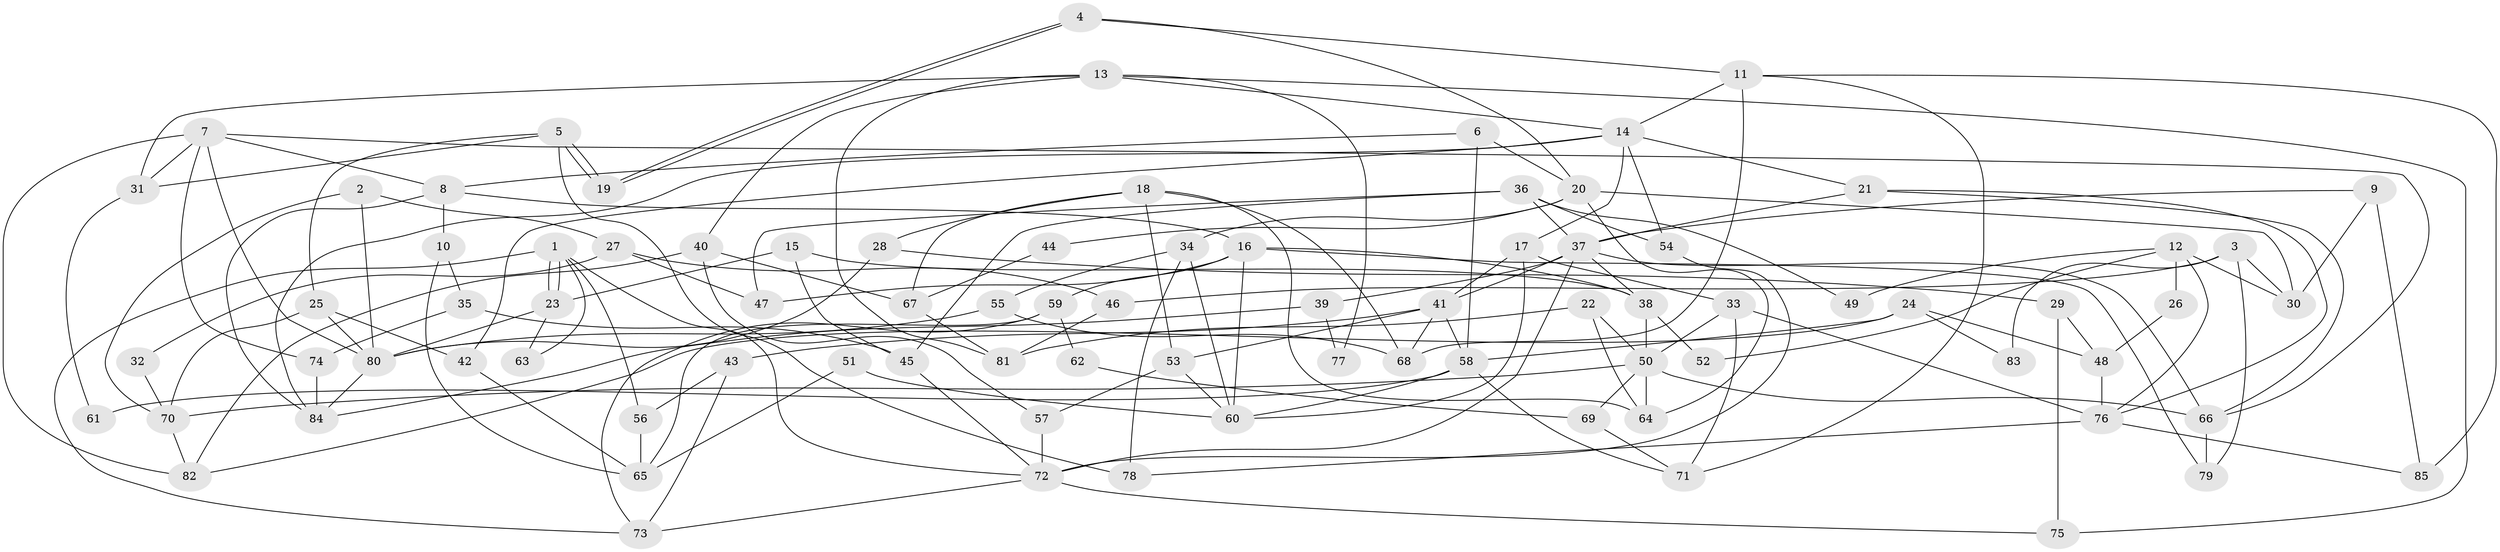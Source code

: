 // coarse degree distribution, {10: 0.046511627906976744, 3: 0.13953488372093023, 8: 0.11627906976744186, 4: 0.23255813953488372, 9: 0.046511627906976744, 5: 0.20930232558139536, 6: 0.11627906976744186, 7: 0.06976744186046512, 2: 0.023255813953488372}
// Generated by graph-tools (version 1.1) at 2025/37/03/04/25 23:37:12]
// undirected, 85 vertices, 170 edges
graph export_dot {
  node [color=gray90,style=filled];
  1;
  2;
  3;
  4;
  5;
  6;
  7;
  8;
  9;
  10;
  11;
  12;
  13;
  14;
  15;
  16;
  17;
  18;
  19;
  20;
  21;
  22;
  23;
  24;
  25;
  26;
  27;
  28;
  29;
  30;
  31;
  32;
  33;
  34;
  35;
  36;
  37;
  38;
  39;
  40;
  41;
  42;
  43;
  44;
  45;
  46;
  47;
  48;
  49;
  50;
  51;
  52;
  53;
  54;
  55;
  56;
  57;
  58;
  59;
  60;
  61;
  62;
  63;
  64;
  65;
  66;
  67;
  68;
  69;
  70;
  71;
  72;
  73;
  74;
  75;
  76;
  77;
  78;
  79;
  80;
  81;
  82;
  83;
  84;
  85;
  1 -- 23;
  1 -- 23;
  1 -- 73;
  1 -- 56;
  1 -- 63;
  1 -- 72;
  2 -- 70;
  2 -- 80;
  2 -- 27;
  3 -- 46;
  3 -- 79;
  3 -- 30;
  3 -- 83;
  4 -- 19;
  4 -- 19;
  4 -- 11;
  4 -- 20;
  5 -- 19;
  5 -- 19;
  5 -- 31;
  5 -- 25;
  5 -- 78;
  6 -- 20;
  6 -- 58;
  6 -- 8;
  7 -- 82;
  7 -- 8;
  7 -- 31;
  7 -- 66;
  7 -- 74;
  7 -- 80;
  8 -- 16;
  8 -- 10;
  8 -- 84;
  9 -- 85;
  9 -- 37;
  9 -- 30;
  10 -- 65;
  10 -- 35;
  11 -- 68;
  11 -- 71;
  11 -- 14;
  11 -- 85;
  12 -- 76;
  12 -- 30;
  12 -- 26;
  12 -- 49;
  12 -- 52;
  13 -- 14;
  13 -- 81;
  13 -- 31;
  13 -- 40;
  13 -- 75;
  13 -- 77;
  14 -- 17;
  14 -- 21;
  14 -- 42;
  14 -- 54;
  14 -- 84;
  15 -- 45;
  15 -- 23;
  15 -- 38;
  16 -- 60;
  16 -- 38;
  16 -- 47;
  16 -- 59;
  16 -- 79;
  17 -- 60;
  17 -- 41;
  17 -- 33;
  18 -- 53;
  18 -- 64;
  18 -- 28;
  18 -- 67;
  18 -- 68;
  20 -- 30;
  20 -- 34;
  20 -- 44;
  20 -- 64;
  21 -- 37;
  21 -- 66;
  21 -- 76;
  22 -- 64;
  22 -- 50;
  22 -- 81;
  23 -- 80;
  23 -- 63;
  24 -- 48;
  24 -- 82;
  24 -- 58;
  24 -- 83;
  25 -- 80;
  25 -- 42;
  25 -- 70;
  26 -- 48;
  27 -- 47;
  27 -- 32;
  27 -- 46;
  28 -- 80;
  28 -- 29;
  29 -- 75;
  29 -- 48;
  31 -- 61;
  32 -- 70;
  33 -- 50;
  33 -- 71;
  33 -- 76;
  34 -- 78;
  34 -- 55;
  34 -- 60;
  35 -- 74;
  35 -- 45;
  36 -- 54;
  36 -- 45;
  36 -- 37;
  36 -- 47;
  36 -- 49;
  37 -- 66;
  37 -- 38;
  37 -- 39;
  37 -- 41;
  37 -- 72;
  38 -- 50;
  38 -- 52;
  39 -- 84;
  39 -- 77;
  40 -- 57;
  40 -- 67;
  40 -- 82;
  41 -- 68;
  41 -- 43;
  41 -- 53;
  41 -- 58;
  42 -- 65;
  43 -- 56;
  43 -- 73;
  44 -- 67;
  45 -- 72;
  46 -- 81;
  48 -- 76;
  50 -- 66;
  50 -- 64;
  50 -- 69;
  50 -- 70;
  51 -- 65;
  51 -- 60;
  53 -- 60;
  53 -- 57;
  54 -- 72;
  55 -- 80;
  55 -- 68;
  56 -- 65;
  57 -- 72;
  58 -- 60;
  58 -- 61;
  58 -- 71;
  59 -- 73;
  59 -- 62;
  59 -- 65;
  62 -- 69;
  66 -- 79;
  67 -- 81;
  69 -- 71;
  70 -- 82;
  72 -- 73;
  72 -- 75;
  74 -- 84;
  76 -- 78;
  76 -- 85;
  80 -- 84;
}
